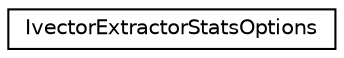 digraph "Graphical Class Hierarchy"
{
  edge [fontname="Helvetica",fontsize="10",labelfontname="Helvetica",labelfontsize="10"];
  node [fontname="Helvetica",fontsize="10",shape=record];
  rankdir="LR";
  Node0 [label="IvectorExtractorStatsOptions",height=0.2,width=0.4,color="black", fillcolor="white", style="filled",URL="$structkaldi_1_1IvectorExtractorStatsOptions.html",tooltip="Options for IvectorExtractorStats, which is used to update the parameters of IvectorExtractor. "];
}
